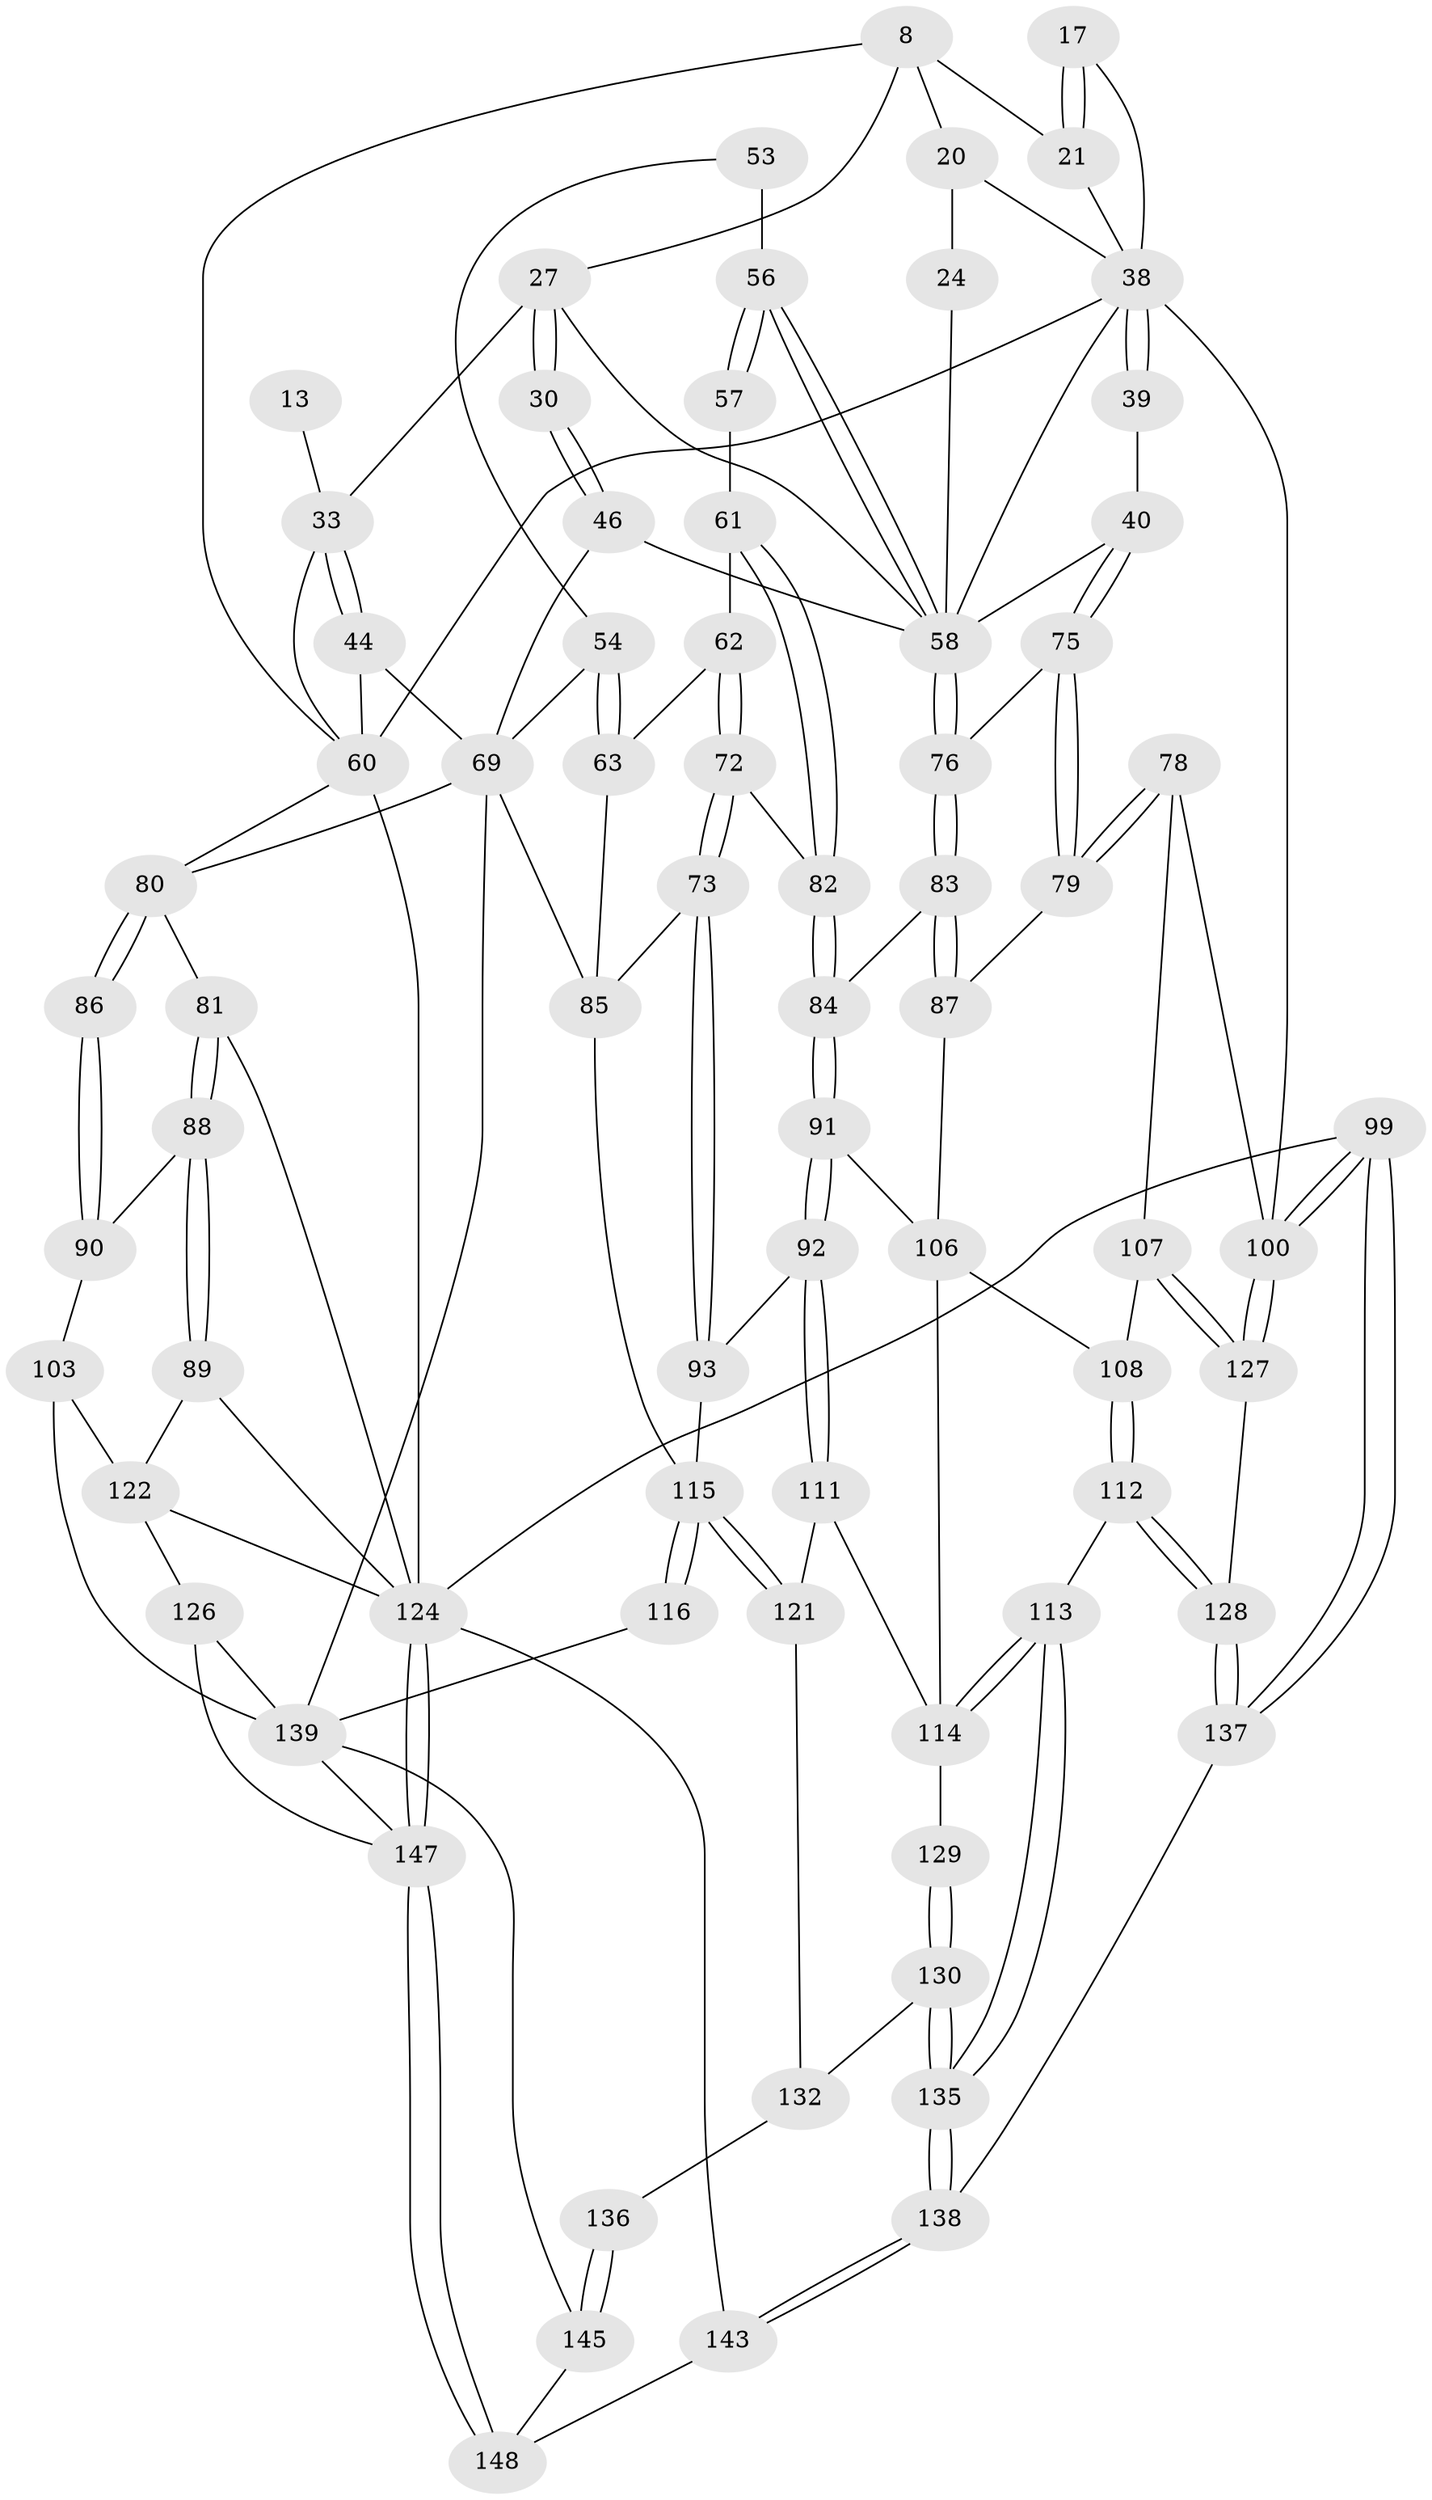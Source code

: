 // original degree distribution, {4: 0.22297297297297297, 5: 0.5337837837837838, 6: 0.22297297297297297, 3: 0.02027027027027027}
// Generated by graph-tools (version 1.1) at 2025/00/03/09/25 05:00:08]
// undirected, 74 vertices, 165 edges
graph export_dot {
graph [start="1"]
  node [color=gray90,style=filled];
  8 [pos="+0.5703616768372661+0.04175113760504324",super="+1+3"];
  13 [pos="+0.3594055725411759+0.11686452723903389"];
  17 [pos="+0.8484621064184846+0.04088338084446348"];
  20 [pos="+0.7150684360802009+0.08321707949405609",super="+15+14"];
  21 [pos="+0.9859354140649059+0.07351844476682814",super="+16"];
  24 [pos="+0.6461294983937447+0.12224721977053887"];
  27 [pos="+0.44322904608841296+0.1449383398945709",super="+26"];
  30 [pos="+0.5633127857746986+0.20567148303090468"];
  33 [pos="+0.17276735033795423+0.1784344623312542",super="+32+29+12"];
  38 [pos="+1+0.2912210021946239",super="+31"];
  39 [pos="+1+0.2850828798804996"];
  40 [pos="+0.9160005041152821+0.35066597236251024"];
  44 [pos="+0.29197902194411945+0.3433652756250595",super="+43"];
  46 [pos="+0.5681174768861814+0.23236579299307977"];
  53 [pos="+0.6235753463319844+0.3460538415412713"];
  54 [pos="+0.6001654974934688+0.3461620407458909"];
  56 [pos="+0.7347607465565889+0.3911188843792501",super="+50+55"];
  57 [pos="+0.6653850381548068+0.3927128788554486"];
  58 [pos="+0.7428482283107201+0.39393602792065413",super="+45"];
  60 [pos="+0.12064271860700938+0.3082665740388684",super="+59+35+5"];
  61 [pos="+0.6459592963177019+0.4074826797590321"];
  62 [pos="+0.6090029761623814+0.4119976102921875"];
  63 [pos="+0.6005033980192529+0.41067954247803784"];
  69 [pos="+0.30647492905770757+0.5383393590913228",super="+68+49+48+47"];
  72 [pos="+0.602564378862252+0.5122576708649431"];
  73 [pos="+0.5588155886566062+0.5313877936511562"];
  75 [pos="+0.8990961396438778+0.3797815536043398"];
  76 [pos="+0.7744295408436542+0.4295258758253302"];
  78 [pos="+1+0.5948911751957395"];
  79 [pos="+0.956638345695701+0.5369734047363282"];
  80 [pos="+0.17795946583702196+0.43968926717894835",super="+71+70"];
  81 [pos="+0.07524644012915123+0.4253321047396483"];
  82 [pos="+0.6456977181330009+0.5030101726828591"];
  83 [pos="+0.774403479875019+0.42978637345113596"];
  84 [pos="+0.7292548677924573+0.5297720242598698"];
  85 [pos="+0.47761311754313596+0.5284776351239642",super="+74+67"];
  86 [pos="+0.1829626649759385+0.5375489293318733"];
  87 [pos="+0.9021298616327845+0.5531209908756213"];
  88 [pos="+0.13510885153715727+0.5516820649628008"];
  89 [pos="+0.0751928270131255+0.6056773209673335"];
  90 [pos="+0.14772084091930496+0.5548318813735325"];
  91 [pos="+0.7372620924257898+0.5700251947445623"];
  92 [pos="+0.6284136476321198+0.6319604901497179"];
  93 [pos="+0.578133735623262+0.5863086372271796"];
  99 [pos="+1+0.9398122050752581"];
  100 [pos="+1+0.8613454777184498",super="+77"];
  103 [pos="+0.15475094958404895+0.6881547004061802",super="+102"];
  106 [pos="+0.7592890407386378+0.590003136674297",super="+105"];
  107 [pos="+1+0.6555300317831552"];
  108 [pos="+0.8744113575895749+0.7279034491059585"];
  111 [pos="+0.6230808982186796+0.7223398683695814"];
  112 [pos="+0.8525545778458643+0.7803251450884715"];
  113 [pos="+0.8384800814412333+0.7801542199050919"];
  114 [pos="+0.8225427120899871+0.7765336717137763",super="+110"];
  115 [pos="+0.4984532442829347+0.7557310193432846",super="+97+94"];
  116 [pos="+0.4574170656854388+0.7914582385195996",super="+95"];
  121 [pos="+0.5967719716725773+0.7366450577488995"];
  122 [pos="+0.061315837881096395+0.7414359120592805",super="+104"];
  124 [pos="+0+1",super="+98+123"];
  126 [pos="+0.17920800560421105+0.874296179192399"];
  127 [pos="+0.9428307310357732+0.8376993773993605"];
  128 [pos="+0.8943411202231887+0.8413427945471316"];
  129 [pos="+0.7209261847141715+0.7624275536079548"];
  130 [pos="+0.6829153241586391+0.8795288550841509"];
  132 [pos="+0.6196384629525852+0.8269612315022431",super="+131"];
  135 [pos="+0.7246655826993024+0.9167128989530919"];
  136 [pos="+0.6269128471581797+0.9064922646118895",super="+133"];
  137 [pos="+0.8751124522939763+0.9494208164510904"];
  138 [pos="+0.811908807433988+1"];
  139 [pos="+0.3029532487908432+0.8783671762768904",super="+125+119+120+101+96"];
  143 [pos="+0.7959465108487849+1"];
  145 [pos="+0.5960556888925549+0.9629581414475186",super="+140+134"];
  147 [pos="+0+1",super="+146+142"];
  148 [pos="+0.4063888141370548+1",super="+144+141"];
  8 -- 27;
  8 -- 20;
  8 -- 21;
  8 -- 60;
  13 -- 33 [weight=3];
  17 -- 21 [weight=2];
  17 -- 21;
  17 -- 38;
  20 -- 24 [weight=2];
  20 -- 38;
  21 -- 38;
  24 -- 58;
  27 -- 30 [weight=2];
  27 -- 30;
  27 -- 58;
  27 -- 33 [weight=2];
  30 -- 46;
  30 -- 46;
  33 -- 44 [weight=2];
  33 -- 44;
  33 -- 60 [weight=2];
  38 -- 39 [weight=2];
  38 -- 39;
  38 -- 100;
  38 -- 58;
  38 -- 60;
  39 -- 40;
  40 -- 75;
  40 -- 75;
  40 -- 58;
  44 -- 60;
  44 -- 69;
  46 -- 58;
  46 -- 69;
  53 -- 54;
  53 -- 56 [weight=2];
  54 -- 63;
  54 -- 63;
  54 -- 69;
  56 -- 57 [weight=2];
  56 -- 57;
  56 -- 58 [weight=3];
  56 -- 58;
  57 -- 61;
  58 -- 76;
  58 -- 76;
  60 -- 80;
  60 -- 124 [weight=4];
  61 -- 62;
  61 -- 82;
  61 -- 82;
  62 -- 63;
  62 -- 72;
  62 -- 72;
  63 -- 85;
  69 -- 85 [weight=2];
  69 -- 80;
  69 -- 139;
  72 -- 73;
  72 -- 73;
  72 -- 82;
  73 -- 93;
  73 -- 93;
  73 -- 85;
  75 -- 76;
  75 -- 79;
  75 -- 79;
  76 -- 83;
  76 -- 83;
  78 -- 79;
  78 -- 79;
  78 -- 107;
  78 -- 100;
  79 -- 87;
  80 -- 81;
  80 -- 86 [weight=2];
  80 -- 86;
  81 -- 88;
  81 -- 88;
  81 -- 124;
  82 -- 84;
  82 -- 84;
  83 -- 84;
  83 -- 87;
  83 -- 87;
  84 -- 91;
  84 -- 91;
  85 -- 115;
  86 -- 90;
  86 -- 90;
  87 -- 106;
  88 -- 89;
  88 -- 89;
  88 -- 90;
  89 -- 124;
  89 -- 122;
  90 -- 103;
  91 -- 92;
  91 -- 92;
  91 -- 106;
  92 -- 93;
  92 -- 111;
  92 -- 111;
  93 -- 115;
  99 -- 100;
  99 -- 100;
  99 -- 137;
  99 -- 137;
  99 -- 124;
  100 -- 127;
  100 -- 127;
  103 -- 139 [weight=2];
  103 -- 122;
  106 -- 108;
  106 -- 114;
  107 -- 108;
  107 -- 127;
  107 -- 127;
  108 -- 112;
  108 -- 112;
  111 -- 121;
  111 -- 114;
  112 -- 113;
  112 -- 128;
  112 -- 128;
  113 -- 114;
  113 -- 114;
  113 -- 135;
  113 -- 135;
  114 -- 129 [weight=2];
  115 -- 116 [weight=2];
  115 -- 116;
  115 -- 121;
  115 -- 121;
  116 -- 139 [weight=2];
  121 -- 132;
  122 -- 126;
  122 -- 124;
  124 -- 147;
  124 -- 147;
  124 -- 143;
  126 -- 139;
  126 -- 147;
  127 -- 128;
  128 -- 137;
  128 -- 137;
  129 -- 130;
  129 -- 130;
  130 -- 135;
  130 -- 135;
  130 -- 132;
  132 -- 136 [weight=2];
  135 -- 138;
  135 -- 138;
  136 -- 145 [weight=2];
  136 -- 145;
  137 -- 138;
  138 -- 143;
  138 -- 143;
  139 -- 145;
  139 -- 147;
  143 -- 148;
  145 -- 148 [weight=2];
  147 -- 148 [weight=2];
  147 -- 148;
}
